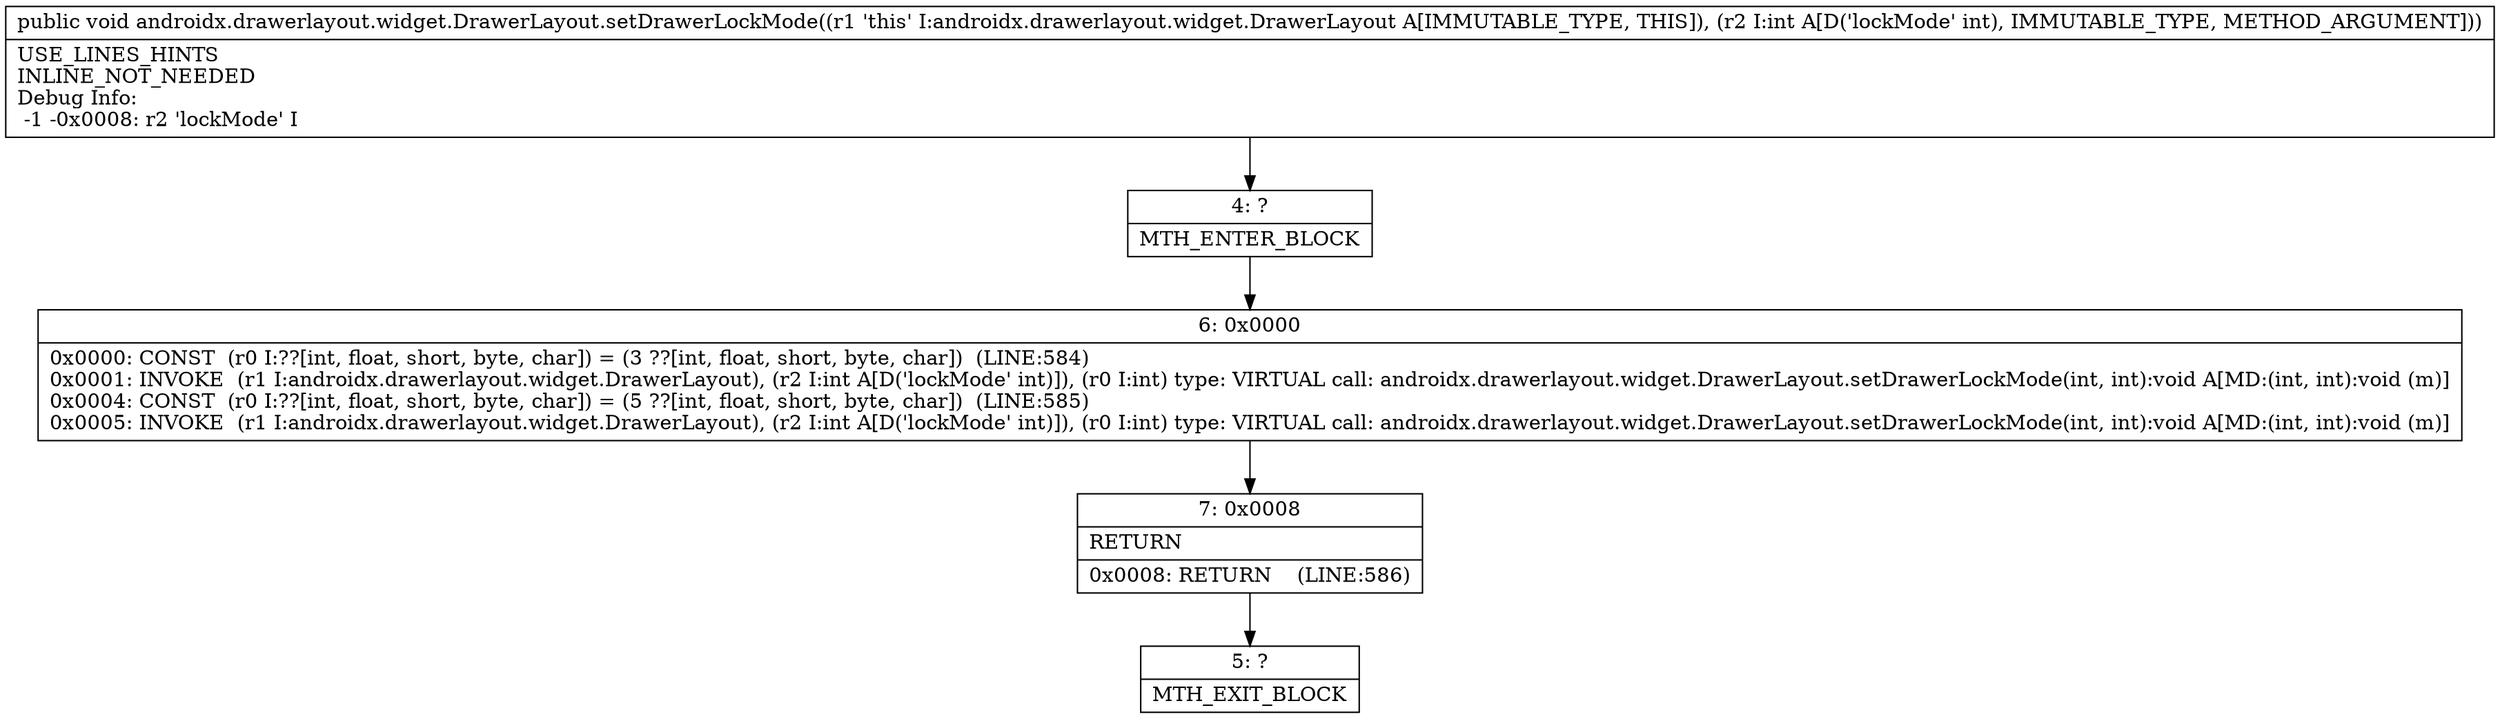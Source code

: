 digraph "CFG forandroidx.drawerlayout.widget.DrawerLayout.setDrawerLockMode(I)V" {
Node_4 [shape=record,label="{4\:\ ?|MTH_ENTER_BLOCK\l}"];
Node_6 [shape=record,label="{6\:\ 0x0000|0x0000: CONST  (r0 I:??[int, float, short, byte, char]) = (3 ??[int, float, short, byte, char])  (LINE:584)\l0x0001: INVOKE  (r1 I:androidx.drawerlayout.widget.DrawerLayout), (r2 I:int A[D('lockMode' int)]), (r0 I:int) type: VIRTUAL call: androidx.drawerlayout.widget.DrawerLayout.setDrawerLockMode(int, int):void A[MD:(int, int):void (m)]\l0x0004: CONST  (r0 I:??[int, float, short, byte, char]) = (5 ??[int, float, short, byte, char])  (LINE:585)\l0x0005: INVOKE  (r1 I:androidx.drawerlayout.widget.DrawerLayout), (r2 I:int A[D('lockMode' int)]), (r0 I:int) type: VIRTUAL call: androidx.drawerlayout.widget.DrawerLayout.setDrawerLockMode(int, int):void A[MD:(int, int):void (m)]\l}"];
Node_7 [shape=record,label="{7\:\ 0x0008|RETURN\l|0x0008: RETURN    (LINE:586)\l}"];
Node_5 [shape=record,label="{5\:\ ?|MTH_EXIT_BLOCK\l}"];
MethodNode[shape=record,label="{public void androidx.drawerlayout.widget.DrawerLayout.setDrawerLockMode((r1 'this' I:androidx.drawerlayout.widget.DrawerLayout A[IMMUTABLE_TYPE, THIS]), (r2 I:int A[D('lockMode' int), IMMUTABLE_TYPE, METHOD_ARGUMENT]))  | USE_LINES_HINTS\lINLINE_NOT_NEEDED\lDebug Info:\l  \-1 \-0x0008: r2 'lockMode' I\l}"];
MethodNode -> Node_4;Node_4 -> Node_6;
Node_6 -> Node_7;
Node_7 -> Node_5;
}

